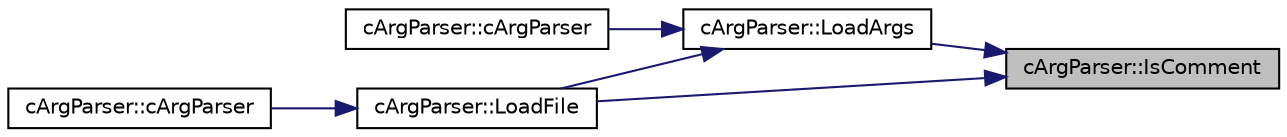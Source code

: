 digraph "cArgParser::IsComment"
{
 // LATEX_PDF_SIZE
  edge [fontname="Helvetica",fontsize="10",labelfontname="Helvetica",labelfontsize="10"];
  node [fontname="Helvetica",fontsize="10",shape=record];
  rankdir="RL";
  Node1 [label="cArgParser::IsComment",height=0.2,width=0.4,color="black", fillcolor="grey75", style="filled", fontcolor="black",tooltip=" "];
  Node1 -> Node2 [dir="back",color="midnightblue",fontsize="10",style="solid",fontname="Helvetica"];
  Node2 [label="cArgParser::LoadArgs",height=0.2,width=0.4,color="black", fillcolor="white", style="filled",URL="$classc_arg_parser.html#ac63f4274ba90574b14fe56bcf7bd21bc",tooltip=" "];
  Node2 -> Node3 [dir="back",color="midnightblue",fontsize="10",style="solid",fontname="Helvetica"];
  Node3 [label="cArgParser::cArgParser",height=0.2,width=0.4,color="black", fillcolor="white", style="filled",URL="$classc_arg_parser.html#a84a42b8f11311eb6fbea20a8df527d51",tooltip=" "];
  Node2 -> Node4 [dir="back",color="midnightblue",fontsize="10",style="solid",fontname="Helvetica"];
  Node4 [label="cArgParser::LoadFile",height=0.2,width=0.4,color="black", fillcolor="white", style="filled",URL="$classc_arg_parser.html#a7a70fd4ba3f07d72eb34cb181a90d864",tooltip=" "];
  Node4 -> Node5 [dir="back",color="midnightblue",fontsize="10",style="solid",fontname="Helvetica"];
  Node5 [label="cArgParser::cArgParser",height=0.2,width=0.4,color="black", fillcolor="white", style="filled",URL="$classc_arg_parser.html#a23b05ad1384bf4af8dc0e3e1f21dce46",tooltip=" "];
  Node1 -> Node4 [dir="back",color="midnightblue",fontsize="10",style="solid",fontname="Helvetica"];
}
